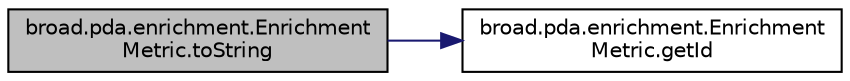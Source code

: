 digraph "broad.pda.enrichment.EnrichmentMetric.toString"
{
  edge [fontname="Helvetica",fontsize="10",labelfontname="Helvetica",labelfontsize="10"];
  node [fontname="Helvetica",fontsize="10",shape=record];
  rankdir="LR";
  Node1 [label="broad.pda.enrichment.Enrichment\lMetric.toString",height=0.2,width=0.4,color="black", fillcolor="grey75", style="filled" fontcolor="black"];
  Node1 -> Node2 [color="midnightblue",fontsize="10",style="solid",fontname="Helvetica"];
  Node2 [label="broad.pda.enrichment.Enrichment\lMetric.getId",height=0.2,width=0.4,color="black", fillcolor="white", style="filled",URL="$classbroad_1_1pda_1_1enrichment_1_1_enrichment_metric.html#aee144337542c922c3f9574ba37eebc1a"];
}
